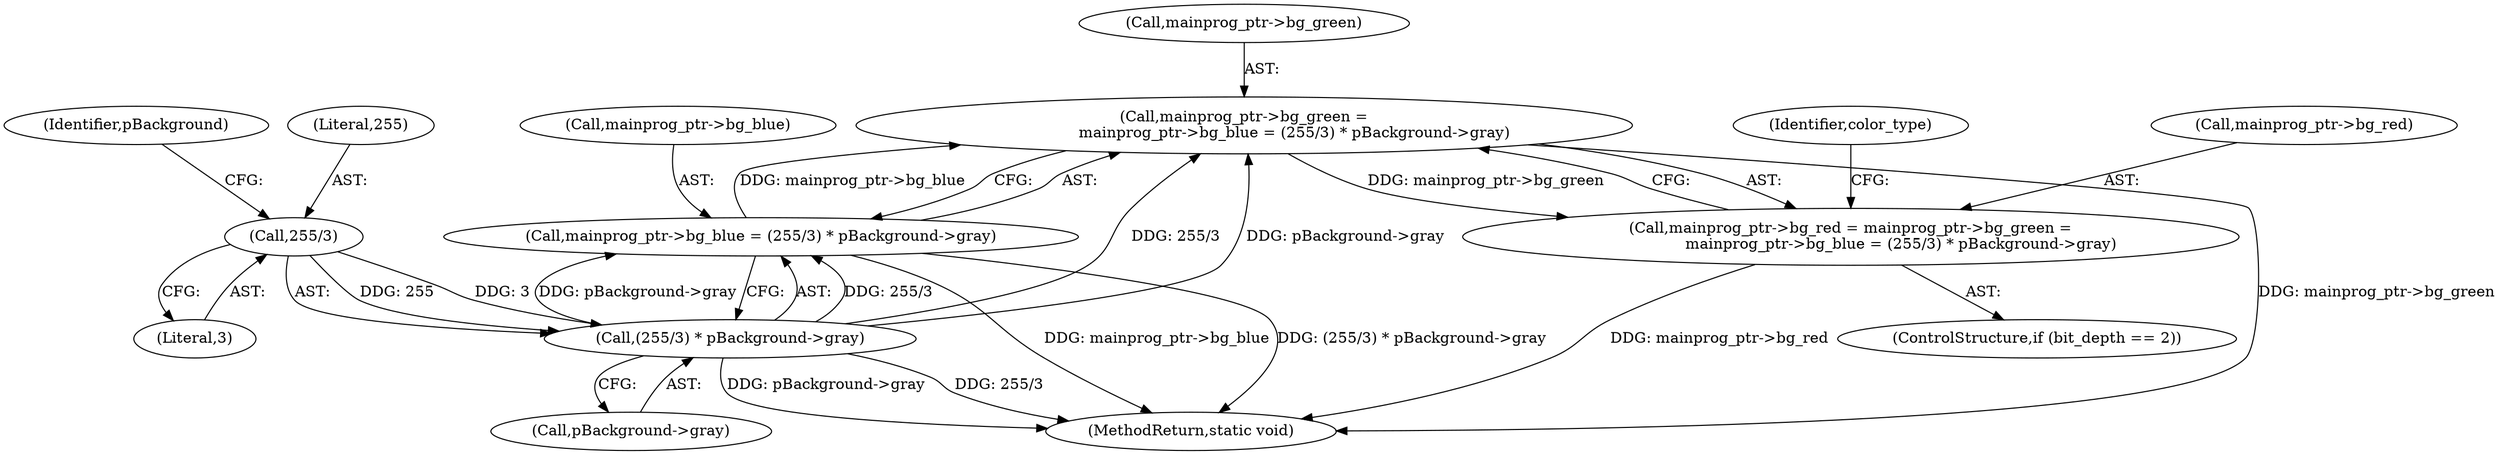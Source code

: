 digraph "0_Android_9d4853418ab2f754c2b63e091c29c5529b8b86ca_3@API" {
"1000254" [label="(Call,mainprog_ptr->bg_green =\n                     mainprog_ptr->bg_blue = (255/3) * pBackground->gray)"];
"1000258" [label="(Call,mainprog_ptr->bg_blue = (255/3) * pBackground->gray)"];
"1000262" [label="(Call,(255/3) * pBackground->gray)"];
"1000263" [label="(Call,255/3)"];
"1000250" [label="(Call,mainprog_ptr->bg_red = mainprog_ptr->bg_green =\n                     mainprog_ptr->bg_blue = (255/3) * pBackground->gray)"];
"1000254" [label="(Call,mainprog_ptr->bg_green =\n                     mainprog_ptr->bg_blue = (255/3) * pBackground->gray)"];
"1000246" [label="(ControlStructure,if (bit_depth == 2))"];
"1000255" [label="(Call,mainprog_ptr->bg_green)"];
"1000250" [label="(Call,mainprog_ptr->bg_red = mainprog_ptr->bg_green =\n                     mainprog_ptr->bg_blue = (255/3) * pBackground->gray)"];
"1000405" [label="(MethodReturn,static void)"];
"1000267" [label="(Identifier,pBackground)"];
"1000251" [label="(Call,mainprog_ptr->bg_red)"];
"1000265" [label="(Literal,3)"];
"1000263" [label="(Call,255/3)"];
"1000266" [label="(Call,pBackground->gray)"];
"1000320" [label="(Identifier,color_type)"];
"1000259" [label="(Call,mainprog_ptr->bg_blue)"];
"1000258" [label="(Call,mainprog_ptr->bg_blue = (255/3) * pBackground->gray)"];
"1000264" [label="(Literal,255)"];
"1000262" [label="(Call,(255/3) * pBackground->gray)"];
"1000254" -> "1000250"  [label="AST: "];
"1000254" -> "1000258"  [label="CFG: "];
"1000255" -> "1000254"  [label="AST: "];
"1000258" -> "1000254"  [label="AST: "];
"1000250" -> "1000254"  [label="CFG: "];
"1000254" -> "1000405"  [label="DDG: mainprog_ptr->bg_green"];
"1000254" -> "1000250"  [label="DDG: mainprog_ptr->bg_green"];
"1000258" -> "1000254"  [label="DDG: mainprog_ptr->bg_blue"];
"1000262" -> "1000254"  [label="DDG: 255/3"];
"1000262" -> "1000254"  [label="DDG: pBackground->gray"];
"1000258" -> "1000262"  [label="CFG: "];
"1000259" -> "1000258"  [label="AST: "];
"1000262" -> "1000258"  [label="AST: "];
"1000258" -> "1000405"  [label="DDG: mainprog_ptr->bg_blue"];
"1000258" -> "1000405"  [label="DDG: (255/3) * pBackground->gray"];
"1000262" -> "1000258"  [label="DDG: 255/3"];
"1000262" -> "1000258"  [label="DDG: pBackground->gray"];
"1000262" -> "1000266"  [label="CFG: "];
"1000263" -> "1000262"  [label="AST: "];
"1000266" -> "1000262"  [label="AST: "];
"1000262" -> "1000405"  [label="DDG: 255/3"];
"1000262" -> "1000405"  [label="DDG: pBackground->gray"];
"1000263" -> "1000262"  [label="DDG: 255"];
"1000263" -> "1000262"  [label="DDG: 3"];
"1000263" -> "1000265"  [label="CFG: "];
"1000264" -> "1000263"  [label="AST: "];
"1000265" -> "1000263"  [label="AST: "];
"1000267" -> "1000263"  [label="CFG: "];
"1000250" -> "1000246"  [label="AST: "];
"1000251" -> "1000250"  [label="AST: "];
"1000320" -> "1000250"  [label="CFG: "];
"1000250" -> "1000405"  [label="DDG: mainprog_ptr->bg_red"];
}
